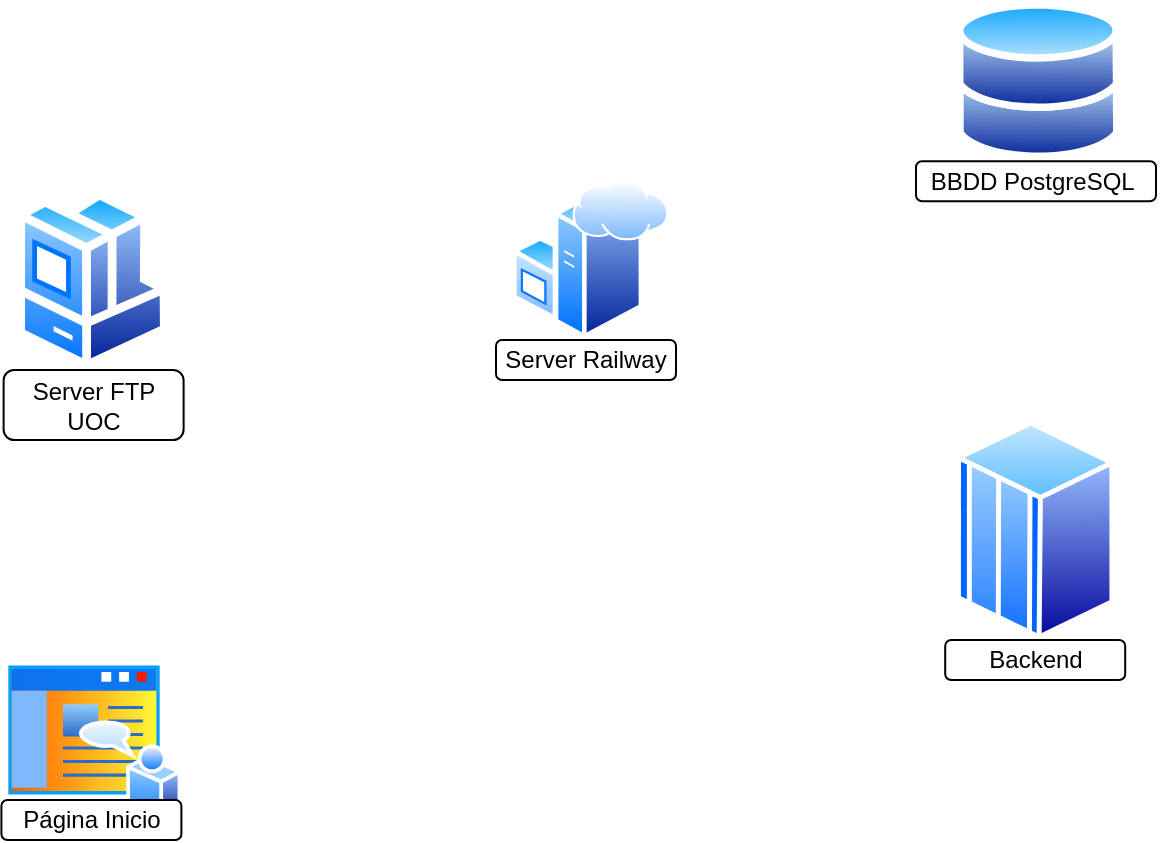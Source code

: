 <mxfile version="26.2.2">
  <diagram name="Página-1" id="CDPxZ2y2oRvM8uiszXN1">
    <mxGraphModel dx="1020" dy="635" grid="1" gridSize="10" guides="1" tooltips="1" connect="1" arrows="1" fold="1" page="1" pageScale="1" pageWidth="827" pageHeight="1169" math="0" shadow="0">
      <root>
        <mxCell id="0" />
        <mxCell id="1" parent="0" />
        <mxCell id="eul3kOhSNh3tley34Y3X-3" value="" style="group;movable=0;resizable=0;rotatable=0;deletable=0;editable=0;locked=1;connectable=0;" parent="1" vertex="1" connectable="0">
          <mxGeometry x="130" y="160" width="90" height="100" as="geometry" />
        </mxCell>
        <mxCell id="T51uil6T-Yv0GnbOR8lT-3" value="" style="group" vertex="1" connectable="0" parent="1">
          <mxGeometry x="350" y="200" width="116.46" height="100" as="geometry" />
        </mxCell>
        <mxCell id="eul3kOhSNh3tley34Y3X-7" value="" style="group" parent="T51uil6T-Yv0GnbOR8lT-3" vertex="1" connectable="0">
          <mxGeometry x="8" width="108.46" height="80" as="geometry" />
        </mxCell>
        <mxCell id="eul3kOhSNh3tley34Y3X-4" value="" style="image;aspect=fixed;perimeter=ellipsePerimeter;html=1;align=center;shadow=0;dashed=0;spacingTop=3;image=img/lib/active_directory/windows_server.svg;" parent="eul3kOhSNh3tley34Y3X-7" vertex="1">
          <mxGeometry width="65.6" height="80" as="geometry" />
        </mxCell>
        <mxCell id="T51uil6T-Yv0GnbOR8lT-16" value="" style="image;aspect=fixed;perimeter=ellipsePerimeter;html=1;align=center;shadow=0;dashed=0;spacingTop=3;image=img/lib/active_directory/internet_cloud.svg;" vertex="1" parent="eul3kOhSNh3tley34Y3X-7">
          <mxGeometry x="30.23" width="48" height="30.24" as="geometry" />
        </mxCell>
        <mxCell id="T51uil6T-Yv0GnbOR8lT-2" value="Server Railway" style="rounded=1;whiteSpace=wrap;html=1;" vertex="1" parent="T51uil6T-Yv0GnbOR8lT-3">
          <mxGeometry y="80" width="90" height="20" as="geometry" />
        </mxCell>
        <mxCell id="T51uil6T-Yv0GnbOR8lT-5" value="" style="group" vertex="1" connectable="0" parent="1">
          <mxGeometry x="560" y="110" width="120" height="100.6" as="geometry" />
        </mxCell>
        <mxCell id="eul3kOhSNh3tley34Y3X-5" value="" style="image;aspect=fixed;perimeter=ellipsePerimeter;html=1;align=center;shadow=0;dashed=0;spacingTop=3;image=img/lib/active_directory/databases.svg;" parent="T51uil6T-Yv0GnbOR8lT-5" vertex="1">
          <mxGeometry x="20" width="82.24" height="80.6" as="geometry" />
        </mxCell>
        <mxCell id="T51uil6T-Yv0GnbOR8lT-4" value="BBDD PostgreSQL&amp;nbsp;" style="rounded=1;whiteSpace=wrap;html=1;" vertex="1" parent="T51uil6T-Yv0GnbOR8lT-5">
          <mxGeometry y="80.6" width="120" height="20" as="geometry" />
        </mxCell>
        <mxCell id="T51uil6T-Yv0GnbOR8lT-13" value="" style="group" vertex="1" connectable="0" parent="1">
          <mxGeometry x="102.7" y="440" width="90" height="90" as="geometry" />
        </mxCell>
        <mxCell id="T51uil6T-Yv0GnbOR8lT-8" value="" style="image;aspect=fixed;perimeter=ellipsePerimeter;html=1;align=center;shadow=0;dashed=0;spacingTop=3;image=img/lib/active_directory/home_page.svg;" vertex="1" parent="T51uil6T-Yv0GnbOR8lT-13">
          <mxGeometry x="1.11" width="88.89" height="80" as="geometry" />
        </mxCell>
        <mxCell id="T51uil6T-Yv0GnbOR8lT-12" value="Página Inicio" style="rounded=1;whiteSpace=wrap;html=1;" vertex="1" parent="T51uil6T-Yv0GnbOR8lT-13">
          <mxGeometry y="70" width="90" height="20" as="geometry" />
        </mxCell>
        <mxCell id="T51uil6T-Yv0GnbOR8lT-14" value="" style="group" vertex="1" connectable="0" parent="1">
          <mxGeometry x="103.81" y="205" width="90" height="125" as="geometry" />
        </mxCell>
        <mxCell id="T51uil6T-Yv0GnbOR8lT-7" value="" style="image;aspect=fixed;perimeter=ellipsePerimeter;html=1;align=center;shadow=0;dashed=0;spacingTop=3;image=img/lib/active_directory/workstation_client.svg;" vertex="1" parent="T51uil6T-Yv0GnbOR8lT-14">
          <mxGeometry x="6.19" width="76.5" height="90" as="geometry" />
        </mxCell>
        <mxCell id="T51uil6T-Yv0GnbOR8lT-11" value="Server FTP UOC" style="rounded=1;whiteSpace=wrap;html=1;" vertex="1" parent="T51uil6T-Yv0GnbOR8lT-14">
          <mxGeometry y="90" width="90" height="35" as="geometry" />
        </mxCell>
        <mxCell id="T51uil6T-Yv0GnbOR8lT-15" value="" style="group" vertex="1" connectable="0" parent="1">
          <mxGeometry x="574.6" y="320" width="90" height="130" as="geometry" />
        </mxCell>
        <mxCell id="T51uil6T-Yv0GnbOR8lT-6" value="" style="image;aspect=fixed;perimeter=ellipsePerimeter;html=1;align=center;shadow=0;dashed=0;spacingTop=3;image=img/lib/active_directory/mainframe_host.svg;" vertex="1" parent="T51uil6T-Yv0GnbOR8lT-15">
          <mxGeometry x="5.4" width="79.2" height="110" as="geometry" />
        </mxCell>
        <mxCell id="T51uil6T-Yv0GnbOR8lT-10" value="Backend" style="rounded=1;whiteSpace=wrap;html=1;" vertex="1" parent="T51uil6T-Yv0GnbOR8lT-15">
          <mxGeometry y="110" width="90" height="20" as="geometry" />
        </mxCell>
      </root>
    </mxGraphModel>
  </diagram>
</mxfile>
